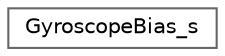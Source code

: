 digraph "Graphical Class Hierarchy"
{
 // LATEX_PDF_SIZE
  bgcolor="transparent";
  edge [fontname=Helvetica,fontsize=10,labelfontname=Helvetica,labelfontsize=10];
  node [fontname=Helvetica,fontsize=10,shape=box,height=0.2,width=0.4];
  rankdir="LR";
  Node0 [id="Node000000",label="GyroscopeBias_s",height=0.2,width=0.4,color="grey40", fillcolor="white", style="filled",URL="$structGyroscopeBias__s.html",tooltip=" "];
}
